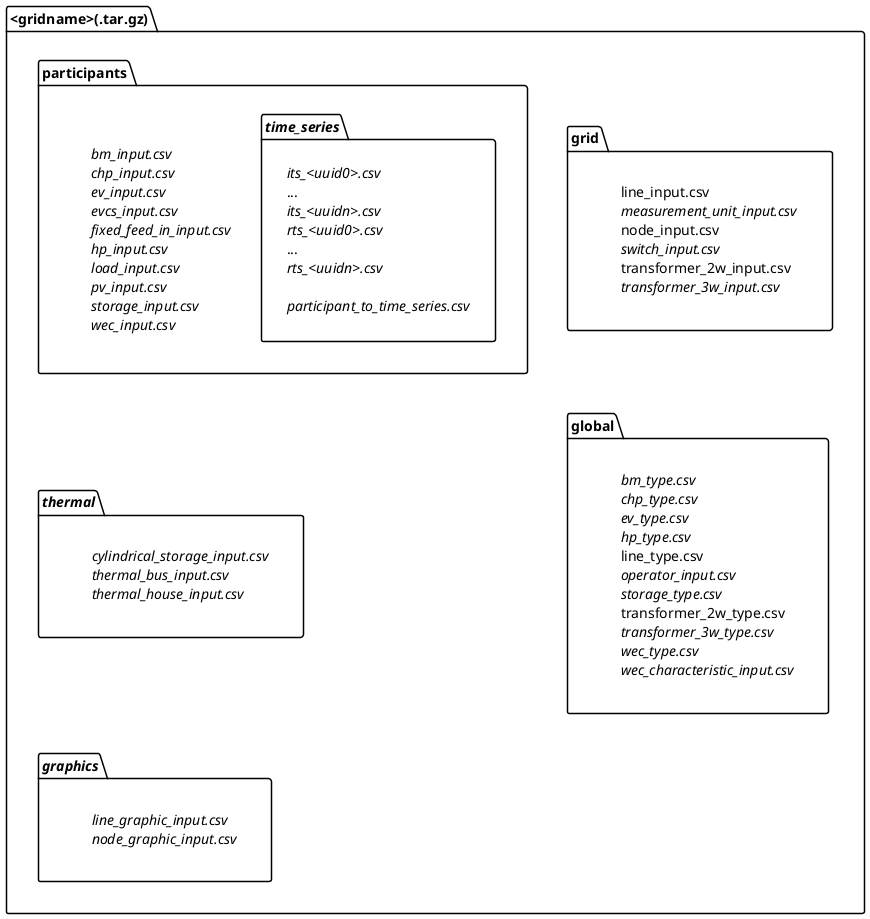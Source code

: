 @startuml

package <gridname>(.tar.gz) {
    package global {
        label "//bm_type.csv//\n//chp_type.csv//\n//ev_type.csv//\n//hp_type.csv//\nline_type.csv\n//operator_input.csv//\n//storage_type.csv//\ntransformer_2w_type.csv\n//transformer_3w_type.csv//\n//wec_type.csv//\n//wec_characteristic_input.csv//"
    }
    package grid {
        label "line_input.csv\n//measurement_unit_input.csv//\nnode_input.csv\n//switch_input.csv//\ntransformer_2w_input.csv\n//transformer_3w_input.csv//"
    }
    package "//thermal//" as th {
        label "//cylindrical_storage_input.csv//\n//thermal_bus_input.csv//\n//thermal_house_input.csv//"
    }
    package participants {
        label "//bm_input.csv//\n//chp_input.csv//\n//ev_input.csv//\n//evcs_input.csv//\n//fixed_feed_in_input.csv//\n//hp_input.csv//\n//load_input.csv//\n//pv_input.csv//\n//storage_input.csv//\n//wec_input.csv//"
        package //time_series// {
            label "//its_<uuid0>.csv//\n...\n//its_<uuidn>.csv//\n//rts_<uuid0>.csv//\n...\n//rts_<uuidn>.csv//\n\n//participant_to_time_series.csv//"
        }
    }
    package //graphics// as gr {
        label "//line_graphic_input.csv//\n//node_graphic_input.csv//"
    }

    grid -[hidden]- global
    participants -[hidden]- th
    th -[hidden]- gr
}

@enduml